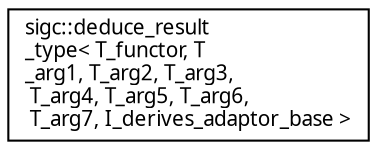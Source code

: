 digraph "Graphical Class Hierarchy"
{
  edge [fontname="Sans",fontsize="10",labelfontname="Sans",labelfontsize="10"];
  node [fontname="Sans",fontsize="10",shape=record];
  rankdir="LR";
  Node1 [label="sigc::deduce_result\l_type\< T_functor, T\l_arg1, T_arg2, T_arg3,\l T_arg4, T_arg5, T_arg6,\l T_arg7, I_derives_adaptor_base \>",height=0.2,width=0.4,color="black", fillcolor="white", style="filled",URL="$structsigc_1_1deduce__result__type.html",tooltip="Deduce the return type of a functor."];
}
